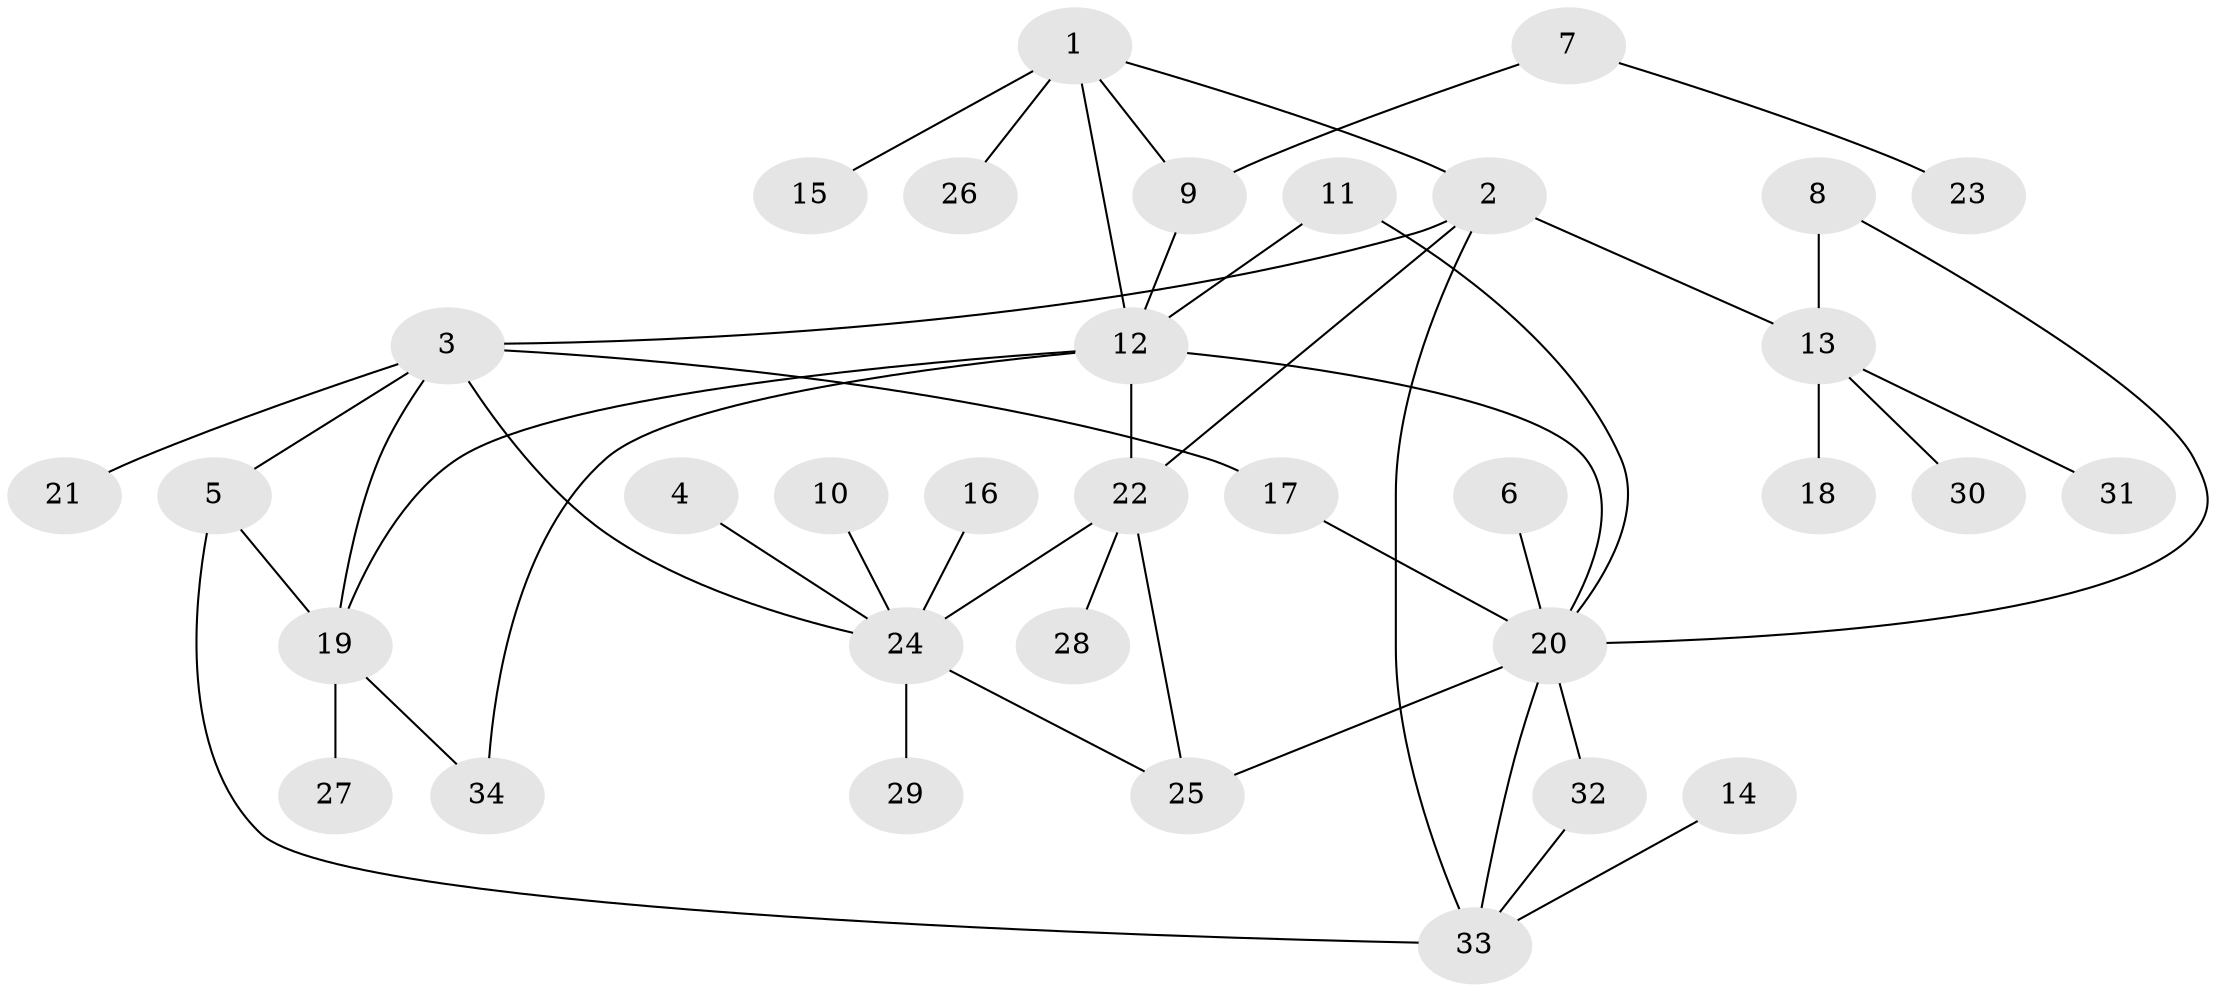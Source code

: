 // original degree distribution, {4: 0.014705882352941176, 7: 0.04411764705882353, 10: 0.014705882352941176, 3: 0.08823529411764706, 5: 0.04411764705882353, 9: 0.029411764705882353, 6: 0.029411764705882353, 8: 0.014705882352941176, 2: 0.1323529411764706, 1: 0.5882352941176471}
// Generated by graph-tools (version 1.1) at 2025/02/03/09/25 03:02:46]
// undirected, 34 vertices, 47 edges
graph export_dot {
graph [start="1"]
  node [color=gray90,style=filled];
  1;
  2;
  3;
  4;
  5;
  6;
  7;
  8;
  9;
  10;
  11;
  12;
  13;
  14;
  15;
  16;
  17;
  18;
  19;
  20;
  21;
  22;
  23;
  24;
  25;
  26;
  27;
  28;
  29;
  30;
  31;
  32;
  33;
  34;
  1 -- 2 [weight=1.0];
  1 -- 9 [weight=1.0];
  1 -- 12 [weight=1.0];
  1 -- 15 [weight=1.0];
  1 -- 26 [weight=1.0];
  2 -- 3 [weight=1.0];
  2 -- 13 [weight=2.0];
  2 -- 22 [weight=1.0];
  2 -- 33 [weight=1.0];
  3 -- 5 [weight=1.0];
  3 -- 17 [weight=1.0];
  3 -- 19 [weight=1.0];
  3 -- 21 [weight=1.0];
  3 -- 24 [weight=1.0];
  4 -- 24 [weight=1.0];
  5 -- 19 [weight=1.0];
  5 -- 33 [weight=1.0];
  6 -- 20 [weight=1.0];
  7 -- 9 [weight=1.0];
  7 -- 23 [weight=1.0];
  8 -- 13 [weight=1.0];
  8 -- 20 [weight=1.0];
  9 -- 12 [weight=1.0];
  10 -- 24 [weight=1.0];
  11 -- 12 [weight=1.0];
  11 -- 20 [weight=1.0];
  12 -- 19 [weight=1.0];
  12 -- 20 [weight=1.0];
  12 -- 22 [weight=1.0];
  12 -- 34 [weight=1.0];
  13 -- 18 [weight=1.0];
  13 -- 30 [weight=1.0];
  13 -- 31 [weight=1.0];
  14 -- 33 [weight=1.0];
  16 -- 24 [weight=1.0];
  17 -- 20 [weight=1.0];
  19 -- 27 [weight=1.0];
  19 -- 34 [weight=1.0];
  20 -- 25 [weight=1.0];
  20 -- 32 [weight=1.0];
  20 -- 33 [weight=1.0];
  22 -- 24 [weight=1.0];
  22 -- 25 [weight=1.0];
  22 -- 28 [weight=1.0];
  24 -- 25 [weight=1.0];
  24 -- 29 [weight=1.0];
  32 -- 33 [weight=1.0];
}
